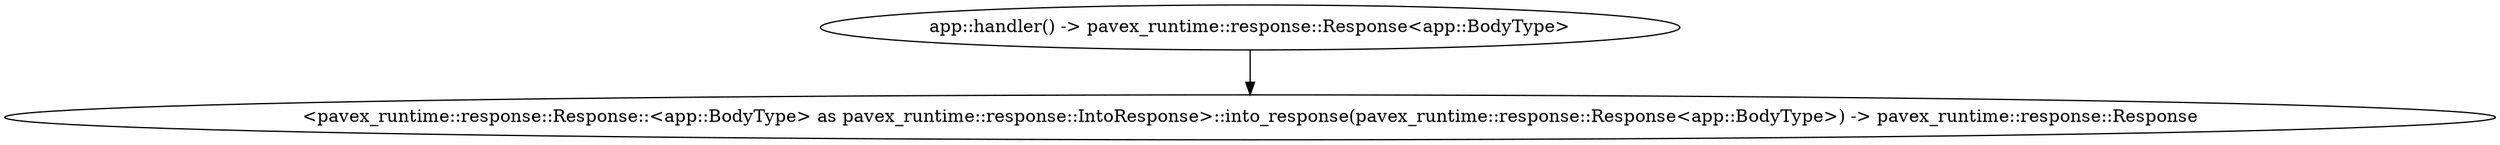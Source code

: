 digraph "GET /home" {
    0 [ label = "app::handler() -> pavex_runtime::response::Response<app::BodyType>"]
    1 [ label = "<pavex_runtime::response::Response::<app::BodyType> as pavex_runtime::response::IntoResponse>::into_response(pavex_runtime::response::Response<app::BodyType>) -> pavex_runtime::response::Response"]
    0 -> 1 [ ]
}
digraph app_state {
    0 [ label = "crate::ApplicationState() -> crate::ApplicationState"]
}